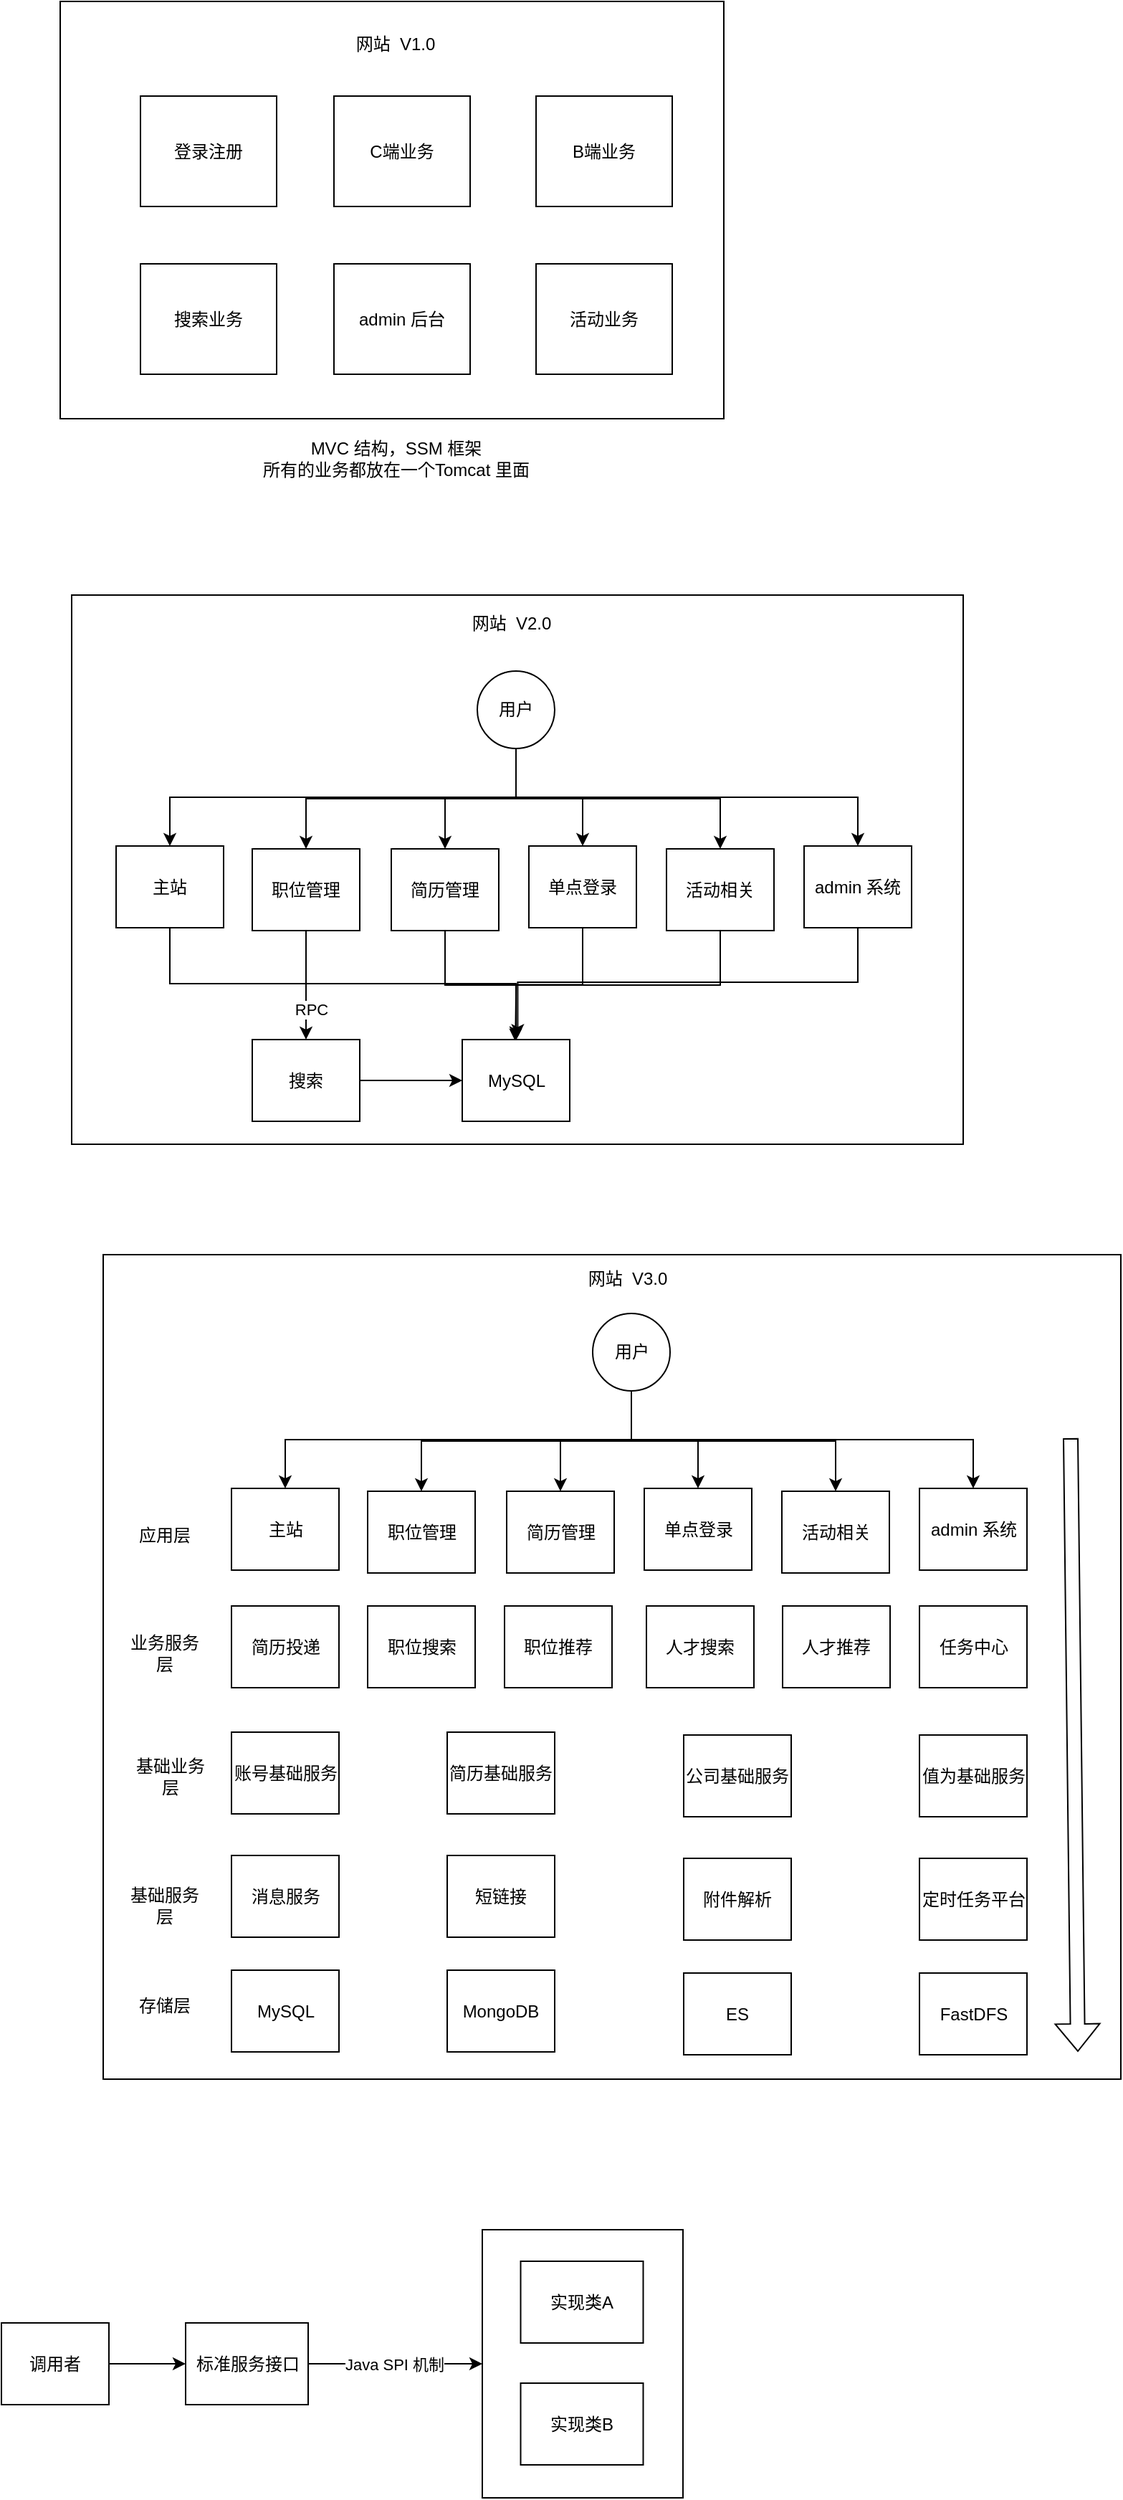 <mxfile version="18.0.4" type="github">
  <diagram id="nbGJU2LKPnOF9mWvJYsR" name="Page-1">
    <mxGraphModel dx="1021" dy="568" grid="0" gridSize="10" guides="1" tooltips="1" connect="1" arrows="1" fold="1" page="0" pageScale="1" pageWidth="827" pageHeight="1169" math="0" shadow="0">
      <root>
        <mxCell id="0" />
        <mxCell id="1" parent="0" />
        <mxCell id="Fm47RX36wCAkw2Xk3gJa-82" value="" style="rounded=0;whiteSpace=wrap;html=1;" vertex="1" parent="1">
          <mxGeometry x="427.5" y="1671" width="140" height="187" as="geometry" />
        </mxCell>
        <mxCell id="6U5-oF-LllrCLc8WEL7--1" value="" style="rounded=0;whiteSpace=wrap;html=1;" parent="1" vertex="1">
          <mxGeometry x="133" y="117" width="463" height="291" as="geometry" />
        </mxCell>
        <mxCell id="6U5-oF-LllrCLc8WEL7--2" value="登录注册" style="rounded=0;whiteSpace=wrap;html=1;" parent="1" vertex="1">
          <mxGeometry x="189" y="183" width="95" height="77" as="geometry" />
        </mxCell>
        <mxCell id="6U5-oF-LllrCLc8WEL7--3" value="C端业务" style="rounded=0;whiteSpace=wrap;html=1;" parent="1" vertex="1">
          <mxGeometry x="324" y="183" width="95" height="77" as="geometry" />
        </mxCell>
        <mxCell id="6U5-oF-LllrCLc8WEL7--4" value="B端业务" style="rounded=0;whiteSpace=wrap;html=1;" parent="1" vertex="1">
          <mxGeometry x="465" y="183" width="95" height="77" as="geometry" />
        </mxCell>
        <mxCell id="6U5-oF-LllrCLc8WEL7--5" value="搜索业务" style="rounded=0;whiteSpace=wrap;html=1;" parent="1" vertex="1">
          <mxGeometry x="189" y="300" width="95" height="77" as="geometry" />
        </mxCell>
        <mxCell id="6U5-oF-LllrCLc8WEL7--6" value="admin 后台" style="rounded=0;whiteSpace=wrap;html=1;" parent="1" vertex="1">
          <mxGeometry x="324" y="300" width="95" height="77" as="geometry" />
        </mxCell>
        <mxCell id="6U5-oF-LllrCLc8WEL7--7" value="活动业务" style="rounded=0;whiteSpace=wrap;html=1;" parent="1" vertex="1">
          <mxGeometry x="465" y="300" width="95" height="77" as="geometry" />
        </mxCell>
        <mxCell id="6U5-oF-LllrCLc8WEL7--8" value="网站&amp;nbsp; V1.0" style="text;html=1;strokeColor=none;fillColor=none;align=center;verticalAlign=middle;whiteSpace=wrap;rounded=0;" parent="1" vertex="1">
          <mxGeometry x="337" y="132" width="60" height="30" as="geometry" />
        </mxCell>
        <mxCell id="6U5-oF-LllrCLc8WEL7--9" value="MVC 结构，SSM 框架&lt;br&gt;所有的业务都放在一个Tomcat 里面" style="text;html=1;strokeColor=none;fillColor=none;align=center;verticalAlign=middle;whiteSpace=wrap;rounded=0;" parent="1" vertex="1">
          <mxGeometry x="238.5" y="414" width="257" height="44" as="geometry" />
        </mxCell>
        <mxCell id="Fm47RX36wCAkw2Xk3gJa-1" value="" style="rounded=0;whiteSpace=wrap;html=1;" vertex="1" parent="1">
          <mxGeometry x="141" y="531" width="622" height="383" as="geometry" />
        </mxCell>
        <mxCell id="Fm47RX36wCAkw2Xk3gJa-2" value="网站&amp;nbsp; V2.0" style="text;html=1;strokeColor=none;fillColor=none;align=center;verticalAlign=middle;whiteSpace=wrap;rounded=0;" vertex="1" parent="1">
          <mxGeometry x="418" y="536" width="60" height="30" as="geometry" />
        </mxCell>
        <mxCell id="Fm47RX36wCAkw2Xk3gJa-10" style="edgeStyle=orthogonalEdgeStyle;rounded=0;orthogonalLoop=1;jettySize=auto;html=1;exitX=0.5;exitY=1;exitDx=0;exitDy=0;entryX=0.5;entryY=0;entryDx=0;entryDy=0;" edge="1" parent="1" source="Fm47RX36wCAkw2Xk3gJa-3" target="Fm47RX36wCAkw2Xk3gJa-4">
          <mxGeometry relative="1" as="geometry" />
        </mxCell>
        <mxCell id="Fm47RX36wCAkw2Xk3gJa-11" style="edgeStyle=orthogonalEdgeStyle;rounded=0;orthogonalLoop=1;jettySize=auto;html=1;exitX=0.5;exitY=1;exitDx=0;exitDy=0;" edge="1" parent="1" source="Fm47RX36wCAkw2Xk3gJa-3" target="Fm47RX36wCAkw2Xk3gJa-5">
          <mxGeometry relative="1" as="geometry" />
        </mxCell>
        <mxCell id="Fm47RX36wCAkw2Xk3gJa-12" style="edgeStyle=orthogonalEdgeStyle;rounded=0;orthogonalLoop=1;jettySize=auto;html=1;exitX=0.5;exitY=1;exitDx=0;exitDy=0;entryX=0.5;entryY=0;entryDx=0;entryDy=0;" edge="1" parent="1" source="Fm47RX36wCAkw2Xk3gJa-3" target="Fm47RX36wCAkw2Xk3gJa-6">
          <mxGeometry relative="1" as="geometry" />
        </mxCell>
        <mxCell id="Fm47RX36wCAkw2Xk3gJa-13" style="edgeStyle=orthogonalEdgeStyle;rounded=0;orthogonalLoop=1;jettySize=auto;html=1;exitX=0.5;exitY=1;exitDx=0;exitDy=0;" edge="1" parent="1" source="Fm47RX36wCAkw2Xk3gJa-3" target="Fm47RX36wCAkw2Xk3gJa-7">
          <mxGeometry relative="1" as="geometry" />
        </mxCell>
        <mxCell id="Fm47RX36wCAkw2Xk3gJa-14" style="edgeStyle=orthogonalEdgeStyle;rounded=0;orthogonalLoop=1;jettySize=auto;html=1;exitX=0.5;exitY=1;exitDx=0;exitDy=0;entryX=0.5;entryY=0;entryDx=0;entryDy=0;" edge="1" parent="1" source="Fm47RX36wCAkw2Xk3gJa-3" target="Fm47RX36wCAkw2Xk3gJa-8">
          <mxGeometry relative="1" as="geometry" />
        </mxCell>
        <mxCell id="Fm47RX36wCAkw2Xk3gJa-15" style="edgeStyle=orthogonalEdgeStyle;rounded=0;orthogonalLoop=1;jettySize=auto;html=1;exitX=0.5;exitY=1;exitDx=0;exitDy=0;entryX=0.5;entryY=0;entryDx=0;entryDy=0;" edge="1" parent="1" source="Fm47RX36wCAkw2Xk3gJa-3" target="Fm47RX36wCAkw2Xk3gJa-9">
          <mxGeometry relative="1" as="geometry" />
        </mxCell>
        <mxCell id="Fm47RX36wCAkw2Xk3gJa-3" value="用户" style="ellipse;whiteSpace=wrap;html=1;aspect=fixed;" vertex="1" parent="1">
          <mxGeometry x="424" y="584" width="54" height="54" as="geometry" />
        </mxCell>
        <mxCell id="Fm47RX36wCAkw2Xk3gJa-20" style="edgeStyle=orthogonalEdgeStyle;rounded=0;orthogonalLoop=1;jettySize=auto;html=1;exitX=0.5;exitY=1;exitDx=0;exitDy=0;entryX=0.5;entryY=0;entryDx=0;entryDy=0;" edge="1" parent="1" source="Fm47RX36wCAkw2Xk3gJa-4" target="Fm47RX36wCAkw2Xk3gJa-18">
          <mxGeometry relative="1" as="geometry" />
        </mxCell>
        <mxCell id="Fm47RX36wCAkw2Xk3gJa-4" value="主站" style="rounded=0;whiteSpace=wrap;html=1;" vertex="1" parent="1">
          <mxGeometry x="172" y="706" width="75" height="57" as="geometry" />
        </mxCell>
        <mxCell id="Fm47RX36wCAkw2Xk3gJa-17" value="RPC" style="edgeStyle=orthogonalEdgeStyle;rounded=0;orthogonalLoop=1;jettySize=auto;html=1;exitX=0.5;exitY=1;exitDx=0;exitDy=0;" edge="1" parent="1" source="Fm47RX36wCAkw2Xk3gJa-5" target="Fm47RX36wCAkw2Xk3gJa-16">
          <mxGeometry x="0.447" y="3" relative="1" as="geometry">
            <mxPoint as="offset" />
          </mxGeometry>
        </mxCell>
        <mxCell id="Fm47RX36wCAkw2Xk3gJa-5" value="职位管理" style="rounded=0;whiteSpace=wrap;html=1;" vertex="1" parent="1">
          <mxGeometry x="267" y="708" width="75" height="57" as="geometry" />
        </mxCell>
        <mxCell id="Fm47RX36wCAkw2Xk3gJa-22" style="edgeStyle=orthogonalEdgeStyle;rounded=0;orthogonalLoop=1;jettySize=auto;html=1;exitX=0.5;exitY=1;exitDx=0;exitDy=0;entryX=0.5;entryY=0;entryDx=0;entryDy=0;" edge="1" parent="1" source="Fm47RX36wCAkw2Xk3gJa-6" target="Fm47RX36wCAkw2Xk3gJa-18">
          <mxGeometry relative="1" as="geometry" />
        </mxCell>
        <mxCell id="Fm47RX36wCAkw2Xk3gJa-6" value="简历管理" style="rounded=0;whiteSpace=wrap;html=1;" vertex="1" parent="1">
          <mxGeometry x="364" y="708" width="75" height="57" as="geometry" />
        </mxCell>
        <mxCell id="Fm47RX36wCAkw2Xk3gJa-23" style="edgeStyle=orthogonalEdgeStyle;rounded=0;orthogonalLoop=1;jettySize=auto;html=1;exitX=0.5;exitY=1;exitDx=0;exitDy=0;" edge="1" parent="1" source="Fm47RX36wCAkw2Xk3gJa-7">
          <mxGeometry relative="1" as="geometry">
            <mxPoint x="450.6" y="842.4" as="targetPoint" />
          </mxGeometry>
        </mxCell>
        <mxCell id="Fm47RX36wCAkw2Xk3gJa-7" value="单点登录" style="rounded=0;whiteSpace=wrap;html=1;" vertex="1" parent="1">
          <mxGeometry x="460" y="706" width="75" height="57" as="geometry" />
        </mxCell>
        <mxCell id="Fm47RX36wCAkw2Xk3gJa-24" style="edgeStyle=orthogonalEdgeStyle;rounded=0;orthogonalLoop=1;jettySize=auto;html=1;exitX=0.5;exitY=1;exitDx=0;exitDy=0;entryX=0.5;entryY=0;entryDx=0;entryDy=0;" edge="1" parent="1" source="Fm47RX36wCAkw2Xk3gJa-8" target="Fm47RX36wCAkw2Xk3gJa-18">
          <mxGeometry relative="1" as="geometry" />
        </mxCell>
        <mxCell id="Fm47RX36wCAkw2Xk3gJa-8" value="活动相关" style="rounded=0;whiteSpace=wrap;html=1;" vertex="1" parent="1">
          <mxGeometry x="556" y="708" width="75" height="57" as="geometry" />
        </mxCell>
        <mxCell id="Fm47RX36wCAkw2Xk3gJa-25" style="edgeStyle=orthogonalEdgeStyle;rounded=0;orthogonalLoop=1;jettySize=auto;html=1;exitX=0.5;exitY=1;exitDx=0;exitDy=0;" edge="1" parent="1" source="Fm47RX36wCAkw2Xk3gJa-9">
          <mxGeometry relative="1" as="geometry">
            <mxPoint x="452.2" y="839.2" as="targetPoint" />
            <Array as="points">
              <mxPoint x="690" y="801" />
              <mxPoint x="452" y="801" />
            </Array>
          </mxGeometry>
        </mxCell>
        <mxCell id="Fm47RX36wCAkw2Xk3gJa-9" value="admin 系统" style="rounded=0;whiteSpace=wrap;html=1;" vertex="1" parent="1">
          <mxGeometry x="652" y="706" width="75" height="57" as="geometry" />
        </mxCell>
        <mxCell id="Fm47RX36wCAkw2Xk3gJa-19" style="edgeStyle=orthogonalEdgeStyle;rounded=0;orthogonalLoop=1;jettySize=auto;html=1;exitX=1;exitY=0.5;exitDx=0;exitDy=0;" edge="1" parent="1" source="Fm47RX36wCAkw2Xk3gJa-16" target="Fm47RX36wCAkw2Xk3gJa-18">
          <mxGeometry relative="1" as="geometry" />
        </mxCell>
        <mxCell id="Fm47RX36wCAkw2Xk3gJa-16" value="搜索" style="rounded=0;whiteSpace=wrap;html=1;" vertex="1" parent="1">
          <mxGeometry x="267" y="841" width="75" height="57" as="geometry" />
        </mxCell>
        <mxCell id="Fm47RX36wCAkw2Xk3gJa-18" value="MySQL" style="rounded=0;whiteSpace=wrap;html=1;" vertex="1" parent="1">
          <mxGeometry x="413.5" y="841" width="75" height="57" as="geometry" />
        </mxCell>
        <mxCell id="Fm47RX36wCAkw2Xk3gJa-26" value="" style="rounded=0;whiteSpace=wrap;html=1;" vertex="1" parent="1">
          <mxGeometry x="163" y="991" width="710" height="575" as="geometry" />
        </mxCell>
        <mxCell id="Fm47RX36wCAkw2Xk3gJa-27" value="网站&amp;nbsp; V3.0" style="text;html=1;strokeColor=none;fillColor=none;align=center;verticalAlign=middle;whiteSpace=wrap;rounded=0;" vertex="1" parent="1">
          <mxGeometry x="498.5" y="993" width="60" height="30" as="geometry" />
        </mxCell>
        <mxCell id="Fm47RX36wCAkw2Xk3gJa-28" style="edgeStyle=orthogonalEdgeStyle;rounded=0;orthogonalLoop=1;jettySize=auto;html=1;exitX=0.5;exitY=1;exitDx=0;exitDy=0;entryX=0.5;entryY=0;entryDx=0;entryDy=0;" edge="1" parent="1" source="Fm47RX36wCAkw2Xk3gJa-34" target="Fm47RX36wCAkw2Xk3gJa-36">
          <mxGeometry relative="1" as="geometry" />
        </mxCell>
        <mxCell id="Fm47RX36wCAkw2Xk3gJa-29" style="edgeStyle=orthogonalEdgeStyle;rounded=0;orthogonalLoop=1;jettySize=auto;html=1;exitX=0.5;exitY=1;exitDx=0;exitDy=0;" edge="1" parent="1" source="Fm47RX36wCAkw2Xk3gJa-34" target="Fm47RX36wCAkw2Xk3gJa-38">
          <mxGeometry relative="1" as="geometry" />
        </mxCell>
        <mxCell id="Fm47RX36wCAkw2Xk3gJa-30" style="edgeStyle=orthogonalEdgeStyle;rounded=0;orthogonalLoop=1;jettySize=auto;html=1;exitX=0.5;exitY=1;exitDx=0;exitDy=0;entryX=0.5;entryY=0;entryDx=0;entryDy=0;" edge="1" parent="1" source="Fm47RX36wCAkw2Xk3gJa-34" target="Fm47RX36wCAkw2Xk3gJa-40">
          <mxGeometry relative="1" as="geometry" />
        </mxCell>
        <mxCell id="Fm47RX36wCAkw2Xk3gJa-31" style="edgeStyle=orthogonalEdgeStyle;rounded=0;orthogonalLoop=1;jettySize=auto;html=1;exitX=0.5;exitY=1;exitDx=0;exitDy=0;" edge="1" parent="1" source="Fm47RX36wCAkw2Xk3gJa-34" target="Fm47RX36wCAkw2Xk3gJa-42">
          <mxGeometry relative="1" as="geometry" />
        </mxCell>
        <mxCell id="Fm47RX36wCAkw2Xk3gJa-32" style="edgeStyle=orthogonalEdgeStyle;rounded=0;orthogonalLoop=1;jettySize=auto;html=1;exitX=0.5;exitY=1;exitDx=0;exitDy=0;entryX=0.5;entryY=0;entryDx=0;entryDy=0;" edge="1" parent="1" source="Fm47RX36wCAkw2Xk3gJa-34" target="Fm47RX36wCAkw2Xk3gJa-44">
          <mxGeometry relative="1" as="geometry" />
        </mxCell>
        <mxCell id="Fm47RX36wCAkw2Xk3gJa-33" style="edgeStyle=orthogonalEdgeStyle;rounded=0;orthogonalLoop=1;jettySize=auto;html=1;exitX=0.5;exitY=1;exitDx=0;exitDy=0;entryX=0.5;entryY=0;entryDx=0;entryDy=0;" edge="1" parent="1" source="Fm47RX36wCAkw2Xk3gJa-34" target="Fm47RX36wCAkw2Xk3gJa-46">
          <mxGeometry relative="1" as="geometry" />
        </mxCell>
        <mxCell id="Fm47RX36wCAkw2Xk3gJa-34" value="用户" style="ellipse;whiteSpace=wrap;html=1;aspect=fixed;" vertex="1" parent="1">
          <mxGeometry x="504.5" y="1032" width="54" height="54" as="geometry" />
        </mxCell>
        <mxCell id="Fm47RX36wCAkw2Xk3gJa-36" value="主站" style="rounded=0;whiteSpace=wrap;html=1;" vertex="1" parent="1">
          <mxGeometry x="252.5" y="1154" width="75" height="57" as="geometry" />
        </mxCell>
        <mxCell id="Fm47RX36wCAkw2Xk3gJa-38" value="职位管理" style="rounded=0;whiteSpace=wrap;html=1;" vertex="1" parent="1">
          <mxGeometry x="347.5" y="1156" width="75" height="57" as="geometry" />
        </mxCell>
        <mxCell id="Fm47RX36wCAkw2Xk3gJa-40" value="简历管理" style="rounded=0;whiteSpace=wrap;html=1;" vertex="1" parent="1">
          <mxGeometry x="444.5" y="1156" width="75" height="57" as="geometry" />
        </mxCell>
        <mxCell id="Fm47RX36wCAkw2Xk3gJa-42" value="单点登录" style="rounded=0;whiteSpace=wrap;html=1;" vertex="1" parent="1">
          <mxGeometry x="540.5" y="1154" width="75" height="57" as="geometry" />
        </mxCell>
        <mxCell id="Fm47RX36wCAkw2Xk3gJa-44" value="活动相关" style="rounded=0;whiteSpace=wrap;html=1;" vertex="1" parent="1">
          <mxGeometry x="636.5" y="1156" width="75" height="57" as="geometry" />
        </mxCell>
        <mxCell id="Fm47RX36wCAkw2Xk3gJa-46" value="admin 系统" style="rounded=0;whiteSpace=wrap;html=1;" vertex="1" parent="1">
          <mxGeometry x="732.5" y="1154" width="75" height="57" as="geometry" />
        </mxCell>
        <mxCell id="Fm47RX36wCAkw2Xk3gJa-51" value="简历投递" style="rounded=0;whiteSpace=wrap;html=1;" vertex="1" parent="1">
          <mxGeometry x="252.5" y="1236" width="75" height="57" as="geometry" />
        </mxCell>
        <mxCell id="Fm47RX36wCAkw2Xk3gJa-52" value="职位搜索" style="rounded=0;whiteSpace=wrap;html=1;" vertex="1" parent="1">
          <mxGeometry x="347.5" y="1236" width="75" height="57" as="geometry" />
        </mxCell>
        <mxCell id="Fm47RX36wCAkw2Xk3gJa-53" value="职位推荐" style="rounded=0;whiteSpace=wrap;html=1;" vertex="1" parent="1">
          <mxGeometry x="443" y="1236" width="75" height="57" as="geometry" />
        </mxCell>
        <mxCell id="Fm47RX36wCAkw2Xk3gJa-54" value="人才搜索" style="rounded=0;whiteSpace=wrap;html=1;" vertex="1" parent="1">
          <mxGeometry x="542" y="1236" width="75" height="57" as="geometry" />
        </mxCell>
        <mxCell id="Fm47RX36wCAkw2Xk3gJa-55" value="人才推荐" style="rounded=0;whiteSpace=wrap;html=1;" vertex="1" parent="1">
          <mxGeometry x="637" y="1236" width="75" height="57" as="geometry" />
        </mxCell>
        <mxCell id="Fm47RX36wCAkw2Xk3gJa-56" value="任务中心" style="rounded=0;whiteSpace=wrap;html=1;" vertex="1" parent="1">
          <mxGeometry x="732.5" y="1236" width="75" height="57" as="geometry" />
        </mxCell>
        <mxCell id="Fm47RX36wCAkw2Xk3gJa-57" value="账号基础服务" style="rounded=0;whiteSpace=wrap;html=1;" vertex="1" parent="1">
          <mxGeometry x="252.5" y="1324" width="75" height="57" as="geometry" />
        </mxCell>
        <mxCell id="Fm47RX36wCAkw2Xk3gJa-58" value="简历基础服务" style="rounded=0;whiteSpace=wrap;html=1;" vertex="1" parent="1">
          <mxGeometry x="403" y="1324" width="75" height="57" as="geometry" />
        </mxCell>
        <mxCell id="Fm47RX36wCAkw2Xk3gJa-59" value="公司基础服务" style="rounded=0;whiteSpace=wrap;html=1;" vertex="1" parent="1">
          <mxGeometry x="568" y="1326" width="75" height="57" as="geometry" />
        </mxCell>
        <mxCell id="Fm47RX36wCAkw2Xk3gJa-60" value="值为基础服务" style="rounded=0;whiteSpace=wrap;html=1;" vertex="1" parent="1">
          <mxGeometry x="732.5" y="1326" width="75" height="57" as="geometry" />
        </mxCell>
        <mxCell id="Fm47RX36wCAkw2Xk3gJa-63" value="消息服务" style="rounded=0;whiteSpace=wrap;html=1;" vertex="1" parent="1">
          <mxGeometry x="252.5" y="1410" width="75" height="57" as="geometry" />
        </mxCell>
        <mxCell id="Fm47RX36wCAkw2Xk3gJa-64" value="短链接" style="rounded=0;whiteSpace=wrap;html=1;" vertex="1" parent="1">
          <mxGeometry x="403" y="1410" width="75" height="57" as="geometry" />
        </mxCell>
        <mxCell id="Fm47RX36wCAkw2Xk3gJa-65" value="附件解析" style="rounded=0;whiteSpace=wrap;html=1;" vertex="1" parent="1">
          <mxGeometry x="568" y="1412" width="75" height="57" as="geometry" />
        </mxCell>
        <mxCell id="Fm47RX36wCAkw2Xk3gJa-66" value="定时任务平台" style="rounded=0;whiteSpace=wrap;html=1;" vertex="1" parent="1">
          <mxGeometry x="732.5" y="1412" width="75" height="57" as="geometry" />
        </mxCell>
        <mxCell id="Fm47RX36wCAkw2Xk3gJa-67" value="MySQL" style="rounded=0;whiteSpace=wrap;html=1;" vertex="1" parent="1">
          <mxGeometry x="252.5" y="1490" width="75" height="57" as="geometry" />
        </mxCell>
        <mxCell id="Fm47RX36wCAkw2Xk3gJa-68" value="MongoDB" style="rounded=0;whiteSpace=wrap;html=1;" vertex="1" parent="1">
          <mxGeometry x="403" y="1490" width="75" height="57" as="geometry" />
        </mxCell>
        <mxCell id="Fm47RX36wCAkw2Xk3gJa-69" value="ES" style="rounded=0;whiteSpace=wrap;html=1;" vertex="1" parent="1">
          <mxGeometry x="568" y="1492" width="75" height="57" as="geometry" />
        </mxCell>
        <mxCell id="Fm47RX36wCAkw2Xk3gJa-70" value="FastDFS" style="rounded=0;whiteSpace=wrap;html=1;" vertex="1" parent="1">
          <mxGeometry x="732.5" y="1492" width="75" height="57" as="geometry" />
        </mxCell>
        <mxCell id="Fm47RX36wCAkw2Xk3gJa-71" value="应用层" style="text;html=1;strokeColor=none;fillColor=none;align=center;verticalAlign=middle;whiteSpace=wrap;rounded=0;" vertex="1" parent="1">
          <mxGeometry x="176" y="1172" width="60" height="30" as="geometry" />
        </mxCell>
        <mxCell id="Fm47RX36wCAkw2Xk3gJa-72" value="业务服务层" style="text;html=1;strokeColor=none;fillColor=none;align=center;verticalAlign=middle;whiteSpace=wrap;rounded=0;" vertex="1" parent="1">
          <mxGeometry x="176" y="1254" width="60" height="30" as="geometry" />
        </mxCell>
        <mxCell id="Fm47RX36wCAkw2Xk3gJa-73" value="基础业务层" style="text;html=1;strokeColor=none;fillColor=none;align=center;verticalAlign=middle;whiteSpace=wrap;rounded=0;" vertex="1" parent="1">
          <mxGeometry x="179.5" y="1339.5" width="60" height="30" as="geometry" />
        </mxCell>
        <mxCell id="Fm47RX36wCAkw2Xk3gJa-74" value="基础服务层" style="text;html=1;strokeColor=none;fillColor=none;align=center;verticalAlign=middle;whiteSpace=wrap;rounded=0;" vertex="1" parent="1">
          <mxGeometry x="176" y="1430" width="60" height="30" as="geometry" />
        </mxCell>
        <mxCell id="Fm47RX36wCAkw2Xk3gJa-75" value="存储层" style="text;html=1;strokeColor=none;fillColor=none;align=center;verticalAlign=middle;whiteSpace=wrap;rounded=0;" vertex="1" parent="1">
          <mxGeometry x="176" y="1500" width="60" height="30" as="geometry" />
        </mxCell>
        <mxCell id="Fm47RX36wCAkw2Xk3gJa-76" value="" style="shape=flexArrow;endArrow=classic;html=1;rounded=0;" edge="1" parent="1">
          <mxGeometry width="50" height="50" relative="1" as="geometry">
            <mxPoint x="838" y="1119" as="sourcePoint" />
            <mxPoint x="843" y="1547" as="targetPoint" />
          </mxGeometry>
        </mxCell>
        <mxCell id="Fm47RX36wCAkw2Xk3gJa-79" style="edgeStyle=orthogonalEdgeStyle;rounded=0;orthogonalLoop=1;jettySize=auto;html=1;exitX=1;exitY=0.5;exitDx=0;exitDy=0;entryX=0;entryY=0.5;entryDx=0;entryDy=0;" edge="1" parent="1" source="Fm47RX36wCAkw2Xk3gJa-77" target="Fm47RX36wCAkw2Xk3gJa-78">
          <mxGeometry relative="1" as="geometry" />
        </mxCell>
        <mxCell id="Fm47RX36wCAkw2Xk3gJa-77" value="调用者" style="rounded=0;whiteSpace=wrap;html=1;" vertex="1" parent="1">
          <mxGeometry x="92" y="1736" width="75" height="57" as="geometry" />
        </mxCell>
        <mxCell id="Fm47RX36wCAkw2Xk3gJa-83" value="Java SPI 机制" style="edgeStyle=orthogonalEdgeStyle;rounded=0;orthogonalLoop=1;jettySize=auto;html=1;" edge="1" parent="1" source="Fm47RX36wCAkw2Xk3gJa-78" target="Fm47RX36wCAkw2Xk3gJa-82">
          <mxGeometry x="-0.012" relative="1" as="geometry">
            <mxPoint as="offset" />
          </mxGeometry>
        </mxCell>
        <mxCell id="Fm47RX36wCAkw2Xk3gJa-78" value="标准服务接口" style="rounded=0;whiteSpace=wrap;html=1;" vertex="1" parent="1">
          <mxGeometry x="220.5" y="1736" width="85.5" height="57" as="geometry" />
        </mxCell>
        <mxCell id="Fm47RX36wCAkw2Xk3gJa-80" value="实现类A" style="rounded=0;whiteSpace=wrap;html=1;" vertex="1" parent="1">
          <mxGeometry x="454.25" y="1693" width="85.5" height="57" as="geometry" />
        </mxCell>
        <mxCell id="Fm47RX36wCAkw2Xk3gJa-81" value="实现类B" style="rounded=0;whiteSpace=wrap;html=1;" vertex="1" parent="1">
          <mxGeometry x="454.25" y="1778" width="85.5" height="57" as="geometry" />
        </mxCell>
      </root>
    </mxGraphModel>
  </diagram>
</mxfile>
